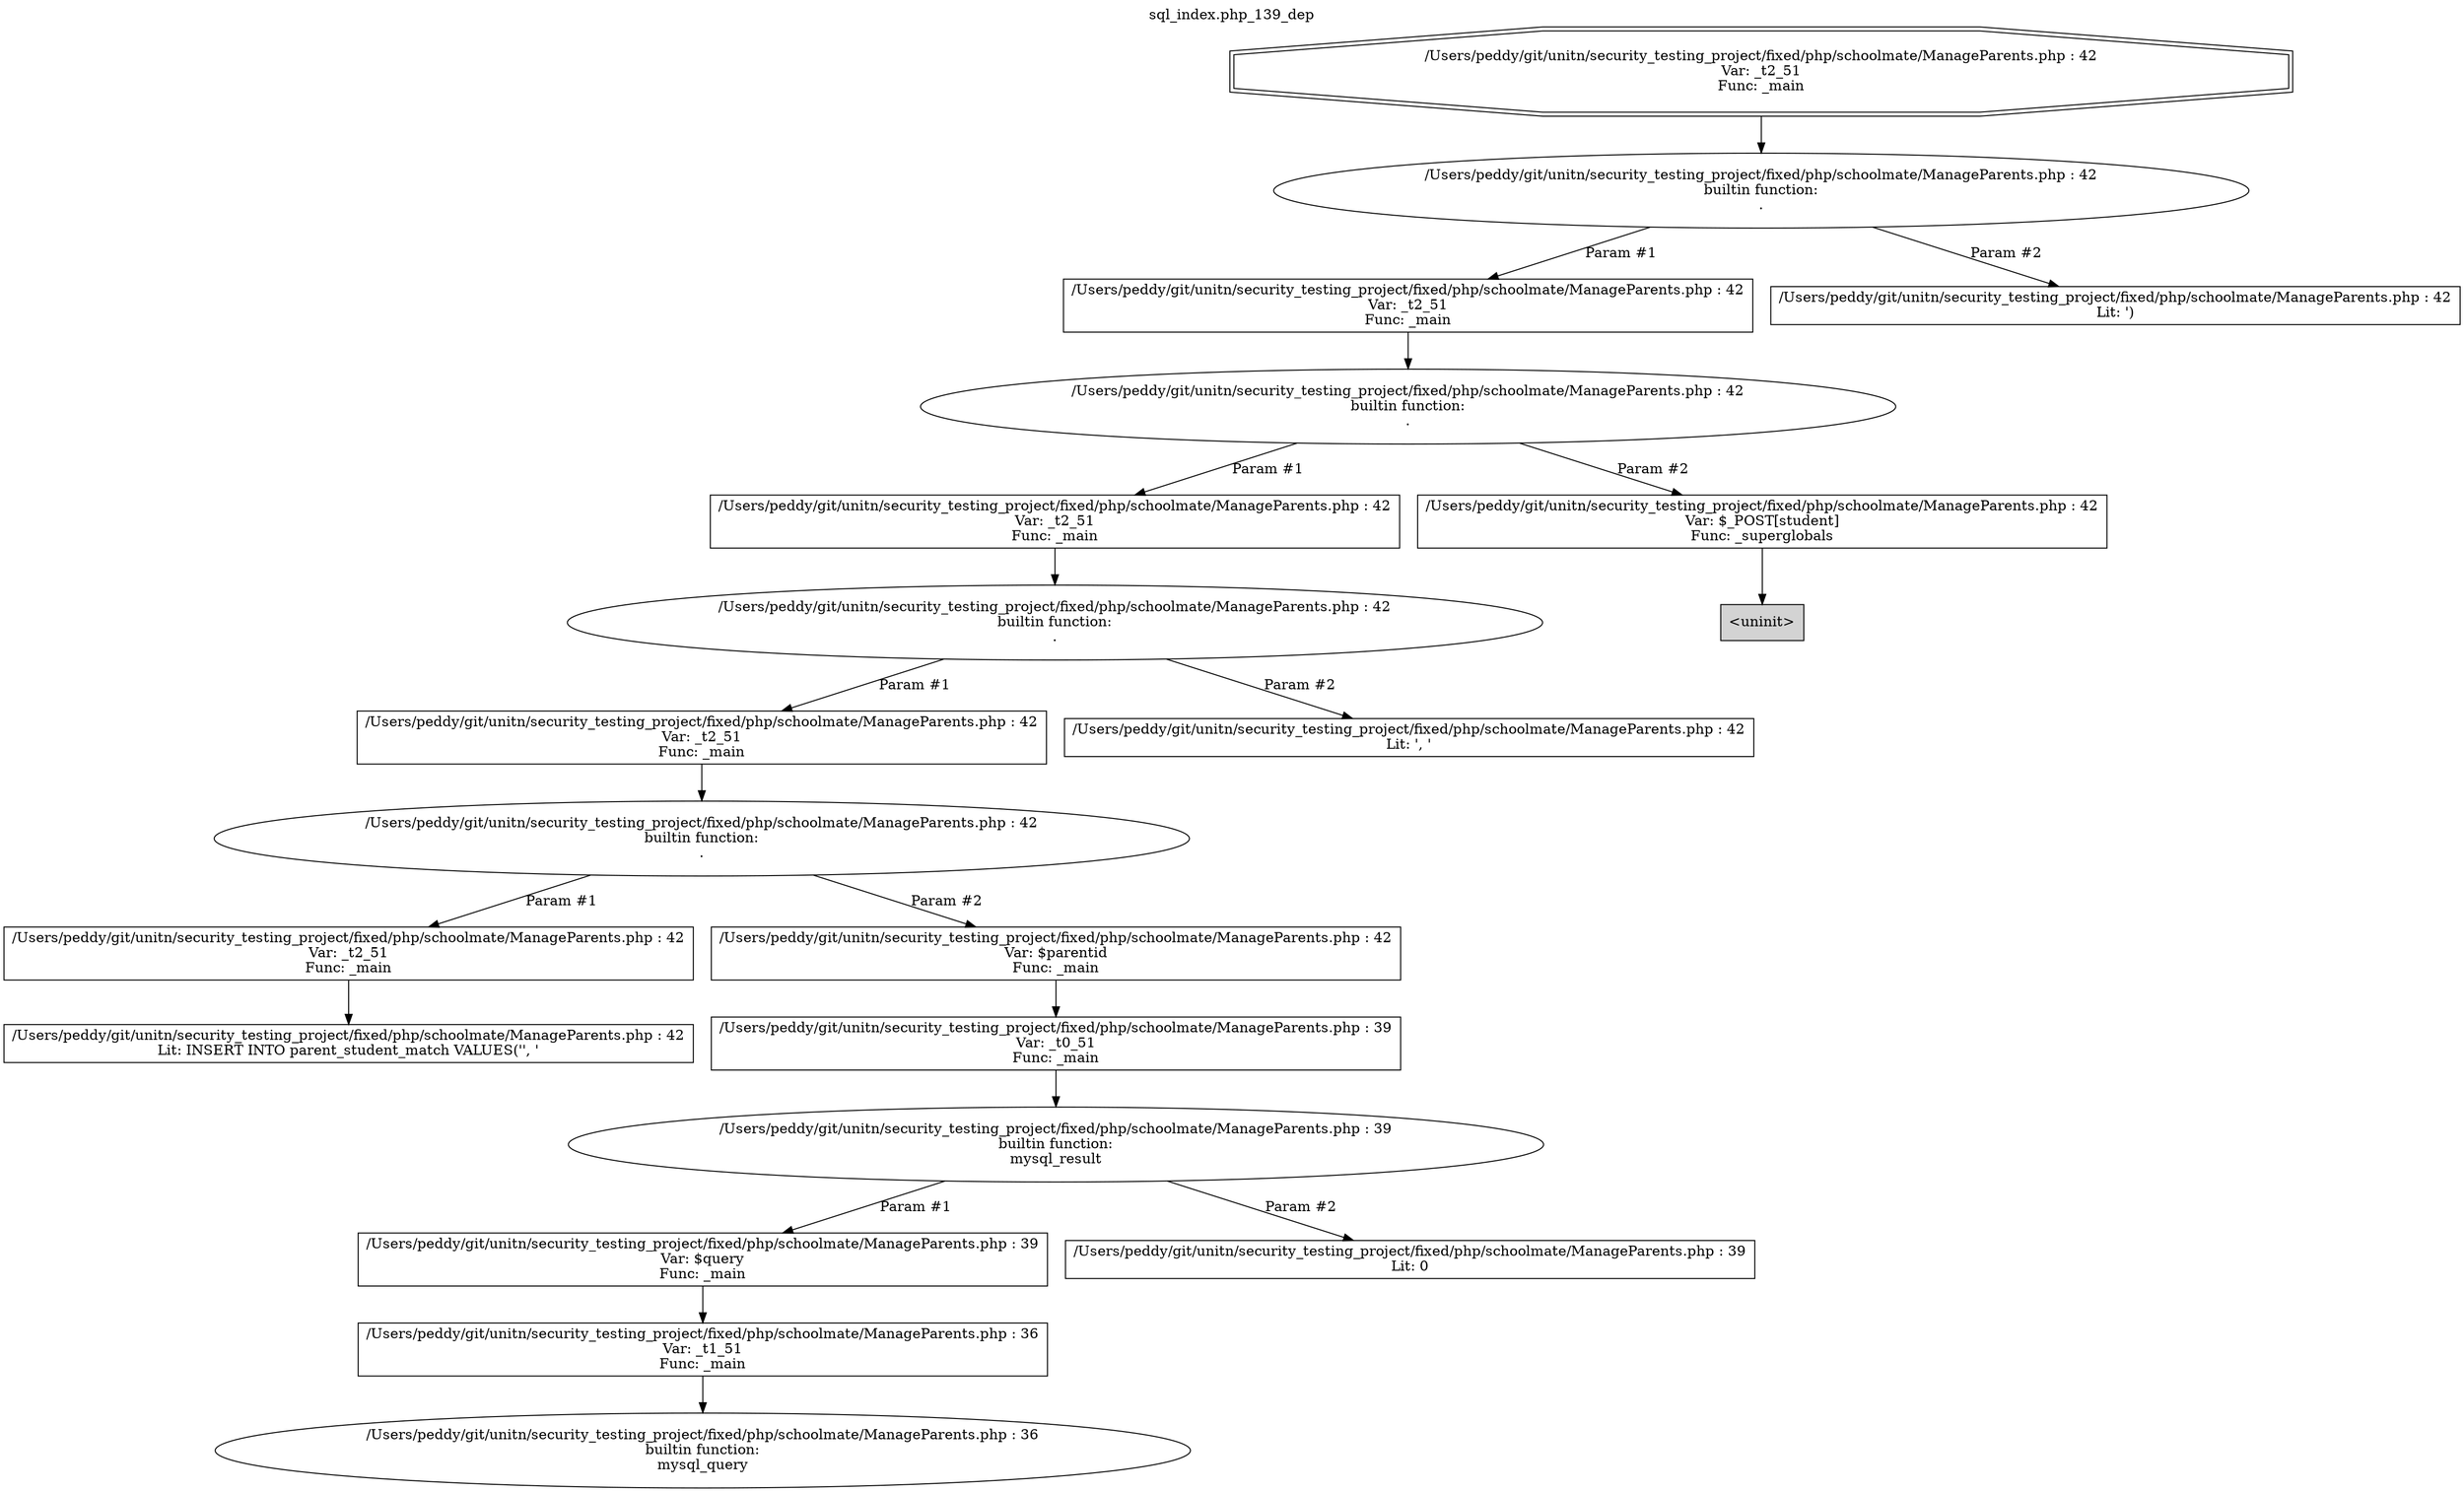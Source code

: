 digraph cfg {
  label="sql_index.php_139_dep";
  labelloc=t;
  n1 [shape=doubleoctagon, label="/Users/peddy/git/unitn/security_testing_project/fixed/php/schoolmate/ManageParents.php : 42\nVar: _t2_51\nFunc: _main\n"];
  n2 [shape=ellipse, label="/Users/peddy/git/unitn/security_testing_project/fixed/php/schoolmate/ManageParents.php : 42\nbuiltin function:\n.\n"];
  n3 [shape=box, label="/Users/peddy/git/unitn/security_testing_project/fixed/php/schoolmate/ManageParents.php : 42\nVar: _t2_51\nFunc: _main\n"];
  n4 [shape=ellipse, label="/Users/peddy/git/unitn/security_testing_project/fixed/php/schoolmate/ManageParents.php : 42\nbuiltin function:\n.\n"];
  n5 [shape=box, label="/Users/peddy/git/unitn/security_testing_project/fixed/php/schoolmate/ManageParents.php : 42\nVar: _t2_51\nFunc: _main\n"];
  n6 [shape=ellipse, label="/Users/peddy/git/unitn/security_testing_project/fixed/php/schoolmate/ManageParents.php : 42\nbuiltin function:\n.\n"];
  n7 [shape=box, label="/Users/peddy/git/unitn/security_testing_project/fixed/php/schoolmate/ManageParents.php : 42\nVar: _t2_51\nFunc: _main\n"];
  n8 [shape=ellipse, label="/Users/peddy/git/unitn/security_testing_project/fixed/php/schoolmate/ManageParents.php : 42\nbuiltin function:\n.\n"];
  n9 [shape=box, label="/Users/peddy/git/unitn/security_testing_project/fixed/php/schoolmate/ManageParents.php : 42\nVar: _t2_51\nFunc: _main\n"];
  n10 [shape=box, label="/Users/peddy/git/unitn/security_testing_project/fixed/php/schoolmate/ManageParents.php : 42\nLit: INSERT INTO parent_student_match VALUES('', '\n"];
  n11 [shape=box, label="/Users/peddy/git/unitn/security_testing_project/fixed/php/schoolmate/ManageParents.php : 42\nVar: $parentid\nFunc: _main\n"];
  n12 [shape=box, label="/Users/peddy/git/unitn/security_testing_project/fixed/php/schoolmate/ManageParents.php : 39\nVar: _t0_51\nFunc: _main\n"];
  n13 [shape=ellipse, label="/Users/peddy/git/unitn/security_testing_project/fixed/php/schoolmate/ManageParents.php : 39\nbuiltin function:\nmysql_result\n"];
  n14 [shape=box, label="/Users/peddy/git/unitn/security_testing_project/fixed/php/schoolmate/ManageParents.php : 39\nVar: $query\nFunc: _main\n"];
  n15 [shape=box, label="/Users/peddy/git/unitn/security_testing_project/fixed/php/schoolmate/ManageParents.php : 36\nVar: _t1_51\nFunc: _main\n"];
  n16 [shape=ellipse, label="/Users/peddy/git/unitn/security_testing_project/fixed/php/schoolmate/ManageParents.php : 36\nbuiltin function:\nmysql_query\n"];
  n17 [shape=box, label="/Users/peddy/git/unitn/security_testing_project/fixed/php/schoolmate/ManageParents.php : 39\nLit: 0\n"];
  n18 [shape=box, label="/Users/peddy/git/unitn/security_testing_project/fixed/php/schoolmate/ManageParents.php : 42\nLit: ', '\n"];
  n19 [shape=box, label="/Users/peddy/git/unitn/security_testing_project/fixed/php/schoolmate/ManageParents.php : 42\nVar: $_POST[student]\nFunc: _superglobals\n"];
  n20 [shape=box, label="<uninit>",style=filled];
  n21 [shape=box, label="/Users/peddy/git/unitn/security_testing_project/fixed/php/schoolmate/ManageParents.php : 42\nLit: ')\n"];
  n1 -> n2;
  n3 -> n4;
  n5 -> n6;
  n7 -> n8;
  n9 -> n10;
  n8 -> n9[label="Param #1"];
  n8 -> n11[label="Param #2"];
  n12 -> n13;
  n15 -> n16;
  n14 -> n15;
  n13 -> n14[label="Param #1"];
  n13 -> n17[label="Param #2"];
  n11 -> n12;
  n6 -> n7[label="Param #1"];
  n6 -> n18[label="Param #2"];
  n4 -> n5[label="Param #1"];
  n4 -> n19[label="Param #2"];
  n19 -> n20;
  n2 -> n3[label="Param #1"];
  n2 -> n21[label="Param #2"];
}
